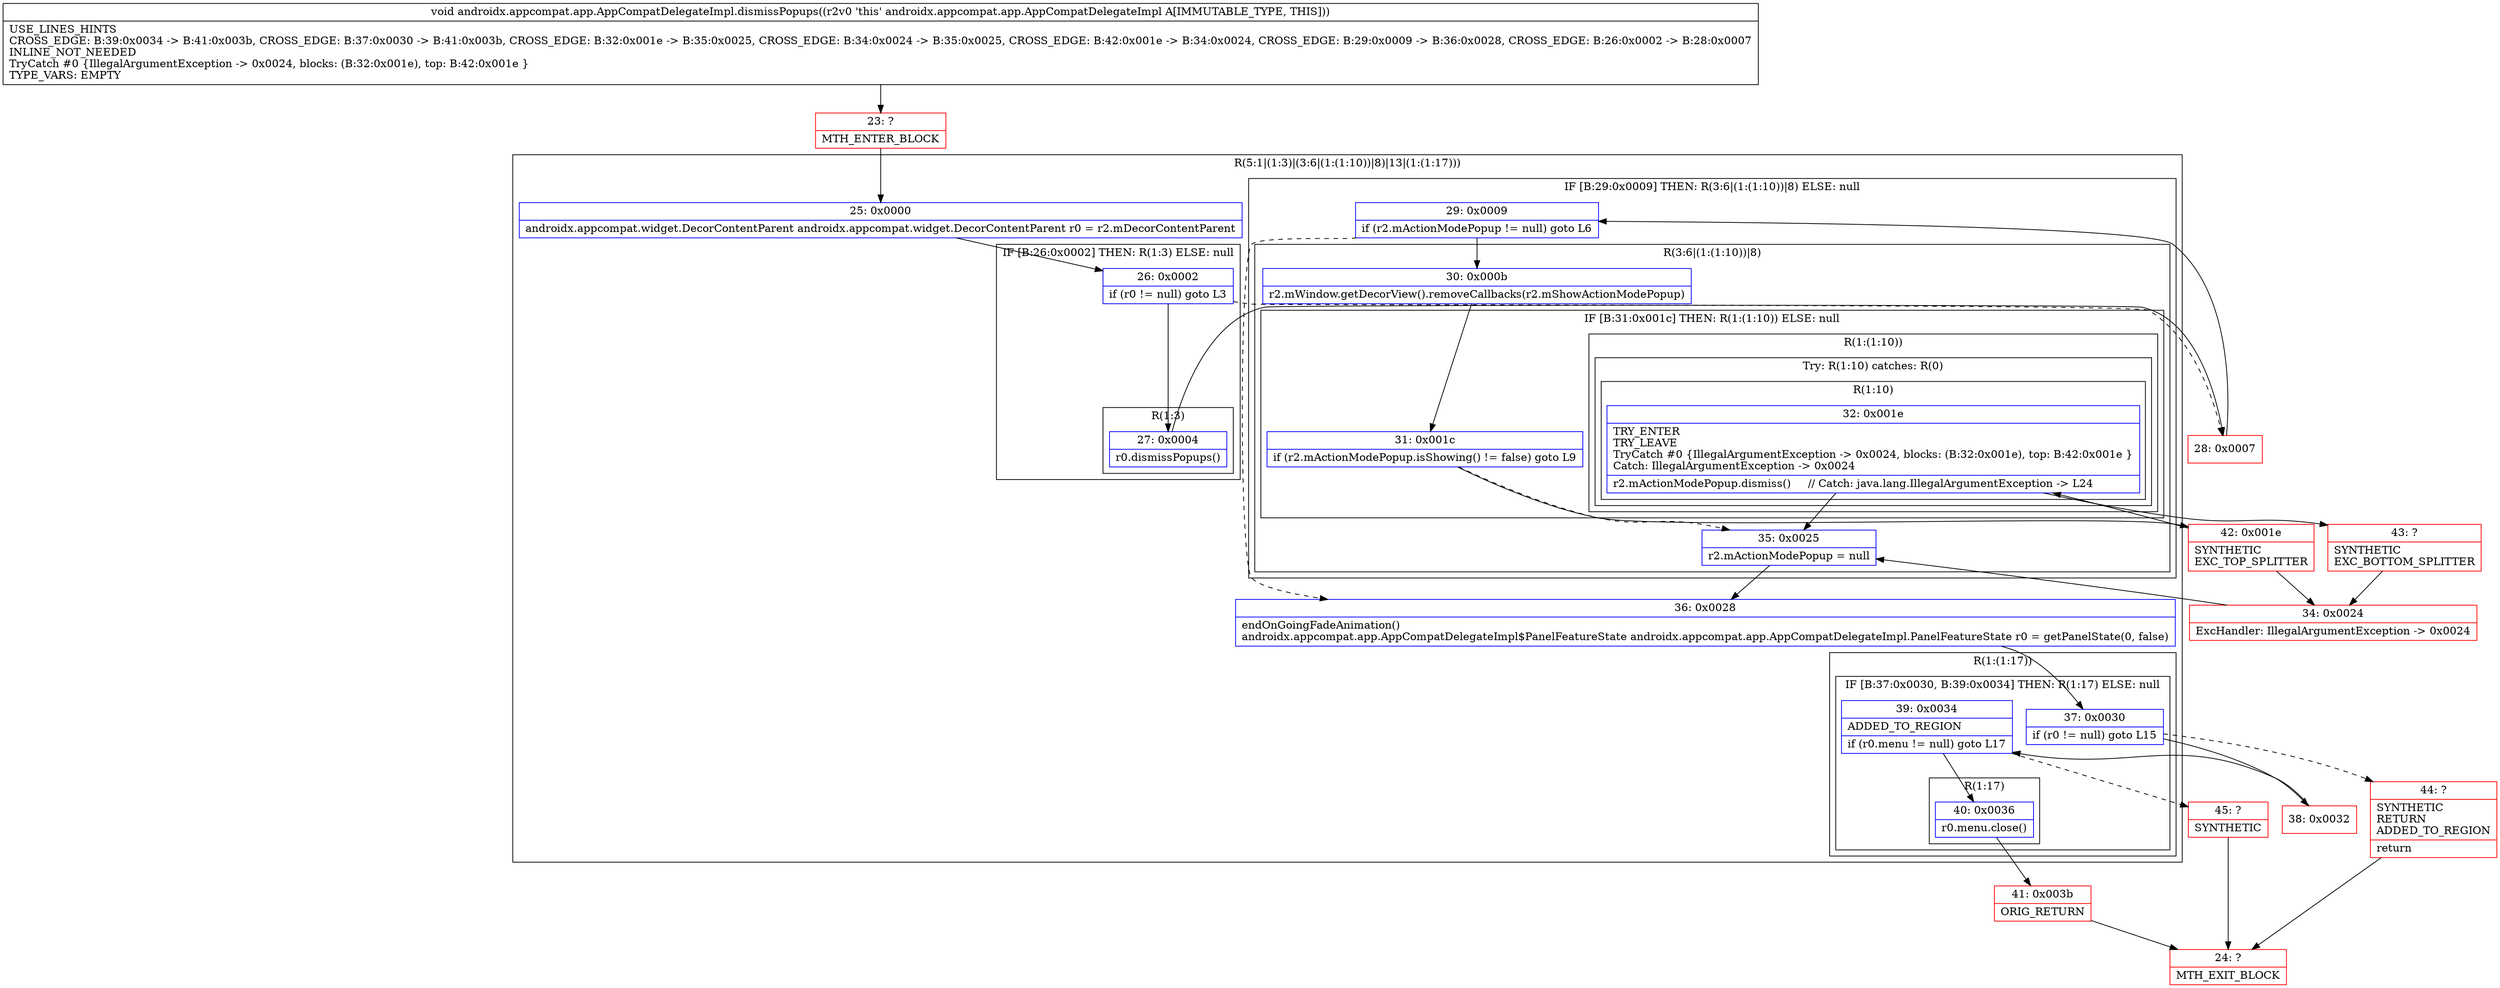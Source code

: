 digraph "CFG forandroidx.appcompat.app.AppCompatDelegateImpl.dismissPopups()V" {
subgraph cluster_Region_2072911281 {
label = "R(5:1|(1:3)|(3:6|(1:(1:10))|8)|13|(1:(1:17)))";
node [shape=record,color=blue];
Node_25 [shape=record,label="{25\:\ 0x0000|androidx.appcompat.widget.DecorContentParent androidx.appcompat.widget.DecorContentParent r0 = r2.mDecorContentParent\l}"];
subgraph cluster_IfRegion_1193691792 {
label = "IF [B:26:0x0002] THEN: R(1:3) ELSE: null";
node [shape=record,color=blue];
Node_26 [shape=record,label="{26\:\ 0x0002|if (r0 != null) goto L3\l}"];
subgraph cluster_Region_713607892 {
label = "R(1:3)";
node [shape=record,color=blue];
Node_27 [shape=record,label="{27\:\ 0x0004|r0.dismissPopups()\l}"];
}
}
subgraph cluster_IfRegion_276169606 {
label = "IF [B:29:0x0009] THEN: R(3:6|(1:(1:10))|8) ELSE: null";
node [shape=record,color=blue];
Node_29 [shape=record,label="{29\:\ 0x0009|if (r2.mActionModePopup != null) goto L6\l}"];
subgraph cluster_Region_73322542 {
label = "R(3:6|(1:(1:10))|8)";
node [shape=record,color=blue];
Node_30 [shape=record,label="{30\:\ 0x000b|r2.mWindow.getDecorView().removeCallbacks(r2.mShowActionModePopup)\l}"];
subgraph cluster_IfRegion_1395081497 {
label = "IF [B:31:0x001c] THEN: R(1:(1:10)) ELSE: null";
node [shape=record,color=blue];
Node_31 [shape=record,label="{31\:\ 0x001c|if (r2.mActionModePopup.isShowing() != false) goto L9\l}"];
subgraph cluster_Region_700832181 {
label = "R(1:(1:10))";
node [shape=record,color=blue];
subgraph cluster_TryCatchRegion_160404792 {
label = "Try: R(1:10) catches: R(0)";
node [shape=record,color=blue];
subgraph cluster_Region_2074278791 {
label = "R(1:10)";
node [shape=record,color=blue];
Node_32 [shape=record,label="{32\:\ 0x001e|TRY_ENTER\lTRY_LEAVE\lTryCatch #0 \{IllegalArgumentException \-\> 0x0024, blocks: (B:32:0x001e), top: B:42:0x001e \}\lCatch: IllegalArgumentException \-\> 0x0024\l|r2.mActionModePopup.dismiss()     \/\/ Catch: java.lang.IllegalArgumentException \-\> L24\l}"];
}
subgraph cluster_Region_308564579 {
label = "R(0) | ExcHandler: IllegalArgumentException \-\> 0x0024\l";
node [shape=record,color=blue];
}
}
}
}
Node_35 [shape=record,label="{35\:\ 0x0025|r2.mActionModePopup = null\l}"];
}
}
Node_36 [shape=record,label="{36\:\ 0x0028|endOnGoingFadeAnimation()\landroidx.appcompat.app.AppCompatDelegateImpl$PanelFeatureState androidx.appcompat.app.AppCompatDelegateImpl.PanelFeatureState r0 = getPanelState(0, false)\l}"];
subgraph cluster_Region_367737323 {
label = "R(1:(1:17))";
node [shape=record,color=blue];
subgraph cluster_IfRegion_1839162364 {
label = "IF [B:37:0x0030, B:39:0x0034] THEN: R(1:17) ELSE: null";
node [shape=record,color=blue];
Node_37 [shape=record,label="{37\:\ 0x0030|if (r0 != null) goto L15\l}"];
Node_39 [shape=record,label="{39\:\ 0x0034|ADDED_TO_REGION\l|if (r0.menu != null) goto L17\l}"];
subgraph cluster_Region_1727498347 {
label = "R(1:17)";
node [shape=record,color=blue];
Node_40 [shape=record,label="{40\:\ 0x0036|r0.menu.close()\l}"];
}
}
}
}
subgraph cluster_Region_308564579 {
label = "R(0) | ExcHandler: IllegalArgumentException \-\> 0x0024\l";
node [shape=record,color=blue];
}
Node_23 [shape=record,color=red,label="{23\:\ ?|MTH_ENTER_BLOCK\l}"];
Node_28 [shape=record,color=red,label="{28\:\ 0x0007}"];
Node_42 [shape=record,color=red,label="{42\:\ 0x001e|SYNTHETIC\lEXC_TOP_SPLITTER\l}"];
Node_43 [shape=record,color=red,label="{43\:\ ?|SYNTHETIC\lEXC_BOTTOM_SPLITTER\l}"];
Node_34 [shape=record,color=red,label="{34\:\ 0x0024|ExcHandler: IllegalArgumentException \-\> 0x0024\l}"];
Node_38 [shape=record,color=red,label="{38\:\ 0x0032}"];
Node_41 [shape=record,color=red,label="{41\:\ 0x003b|ORIG_RETURN\l}"];
Node_24 [shape=record,color=red,label="{24\:\ ?|MTH_EXIT_BLOCK\l}"];
Node_45 [shape=record,color=red,label="{45\:\ ?|SYNTHETIC\l}"];
Node_44 [shape=record,color=red,label="{44\:\ ?|SYNTHETIC\lRETURN\lADDED_TO_REGION\l|return\l}"];
MethodNode[shape=record,label="{void androidx.appcompat.app.AppCompatDelegateImpl.dismissPopups((r2v0 'this' androidx.appcompat.app.AppCompatDelegateImpl A[IMMUTABLE_TYPE, THIS]))  | USE_LINES_HINTS\lCROSS_EDGE: B:39:0x0034 \-\> B:41:0x003b, CROSS_EDGE: B:37:0x0030 \-\> B:41:0x003b, CROSS_EDGE: B:32:0x001e \-\> B:35:0x0025, CROSS_EDGE: B:34:0x0024 \-\> B:35:0x0025, CROSS_EDGE: B:42:0x001e \-\> B:34:0x0024, CROSS_EDGE: B:29:0x0009 \-\> B:36:0x0028, CROSS_EDGE: B:26:0x0002 \-\> B:28:0x0007\lINLINE_NOT_NEEDED\lTryCatch #0 \{IllegalArgumentException \-\> 0x0024, blocks: (B:32:0x001e), top: B:42:0x001e \}\lTYPE_VARS: EMPTY\l}"];
MethodNode -> Node_23;Node_25 -> Node_26;
Node_26 -> Node_27;
Node_26 -> Node_28[style=dashed];
Node_27 -> Node_28;
Node_29 -> Node_30;
Node_29 -> Node_36[style=dashed];
Node_30 -> Node_31;
Node_31 -> Node_35[style=dashed];
Node_31 -> Node_42;
Node_32 -> Node_35;
Node_32 -> Node_43;
Node_35 -> Node_36;
Node_36 -> Node_37;
Node_37 -> Node_38;
Node_37 -> Node_44[style=dashed];
Node_39 -> Node_40;
Node_39 -> Node_45[style=dashed];
Node_40 -> Node_41;
Node_23 -> Node_25;
Node_28 -> Node_29;
Node_42 -> Node_32;
Node_42 -> Node_34;
Node_43 -> Node_34;
Node_34 -> Node_35;
Node_38 -> Node_39;
Node_41 -> Node_24;
Node_45 -> Node_24;
Node_44 -> Node_24;
}

